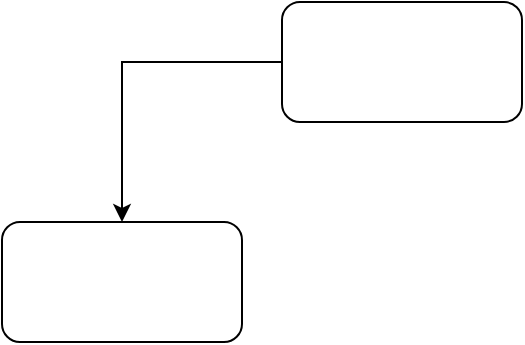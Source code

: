 <mxfile version="10.6.1" type="github"><diagram id="NK1jIlZ3MO23Ocv1YiCM" name="Page-1"><mxGraphModel dx="326" dy="521" grid="1" gridSize="10" guides="1" tooltips="1" connect="1" arrows="1" fold="1" page="1" pageScale="1" pageWidth="827" pageHeight="1169" math="0" shadow="0"><root><mxCell id="0"/><mxCell id="1" parent="0"/><mxCell id="JtEyPou5lJtmxrBCPAaj-1" value="" style="rounded=1;whiteSpace=wrap;html=1;" vertex="1" parent="1"><mxGeometry x="30" y="130" width="120" height="60" as="geometry"/></mxCell><mxCell id="JtEyPou5lJtmxrBCPAaj-3" style="edgeStyle=orthogonalEdgeStyle;rounded=0;orthogonalLoop=1;jettySize=auto;html=1;" edge="1" parent="1" source="JtEyPou5lJtmxrBCPAaj-2" target="JtEyPou5lJtmxrBCPAaj-1"><mxGeometry relative="1" as="geometry"/></mxCell><mxCell id="JtEyPou5lJtmxrBCPAaj-2" value="" style="rounded=1;whiteSpace=wrap;html=1;" vertex="1" parent="1"><mxGeometry x="170" y="20" width="120" height="60" as="geometry"/></mxCell></root></mxGraphModel></diagram></mxfile>